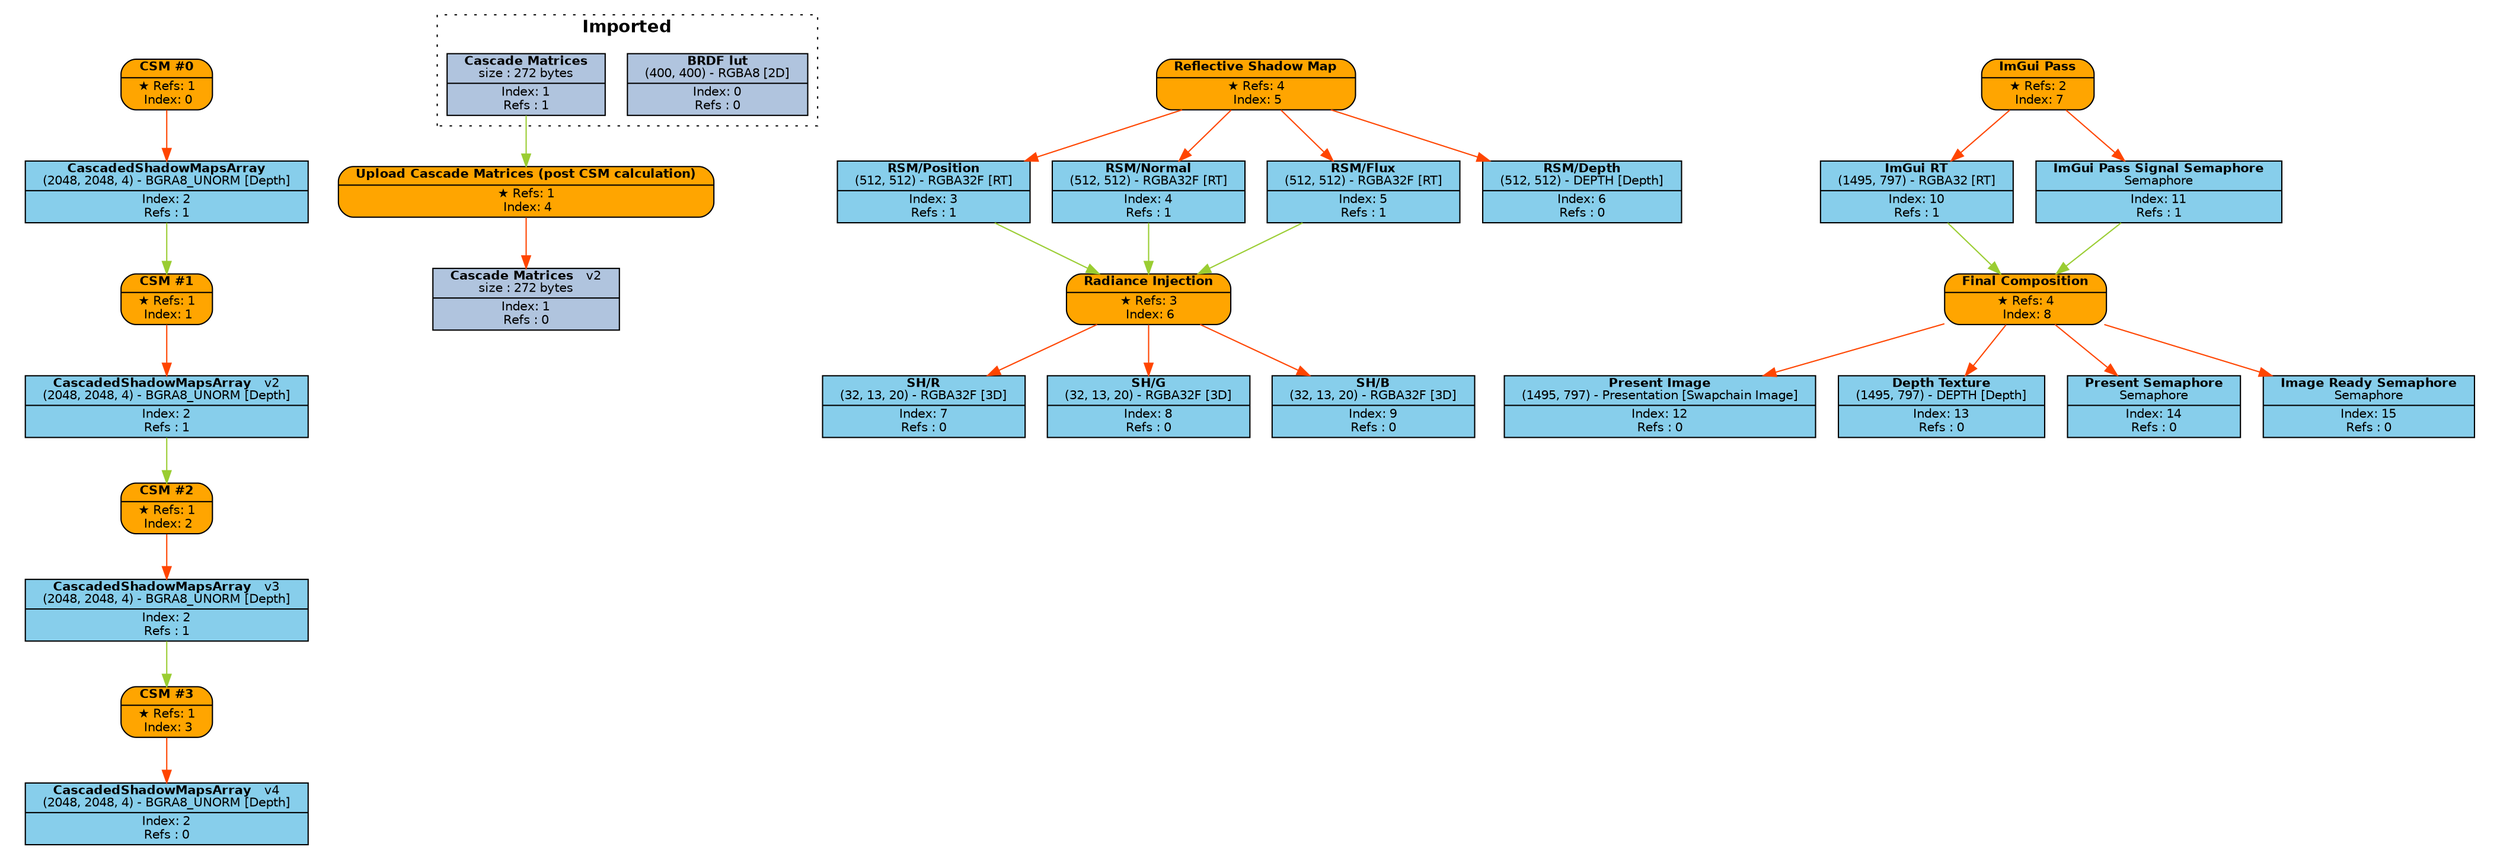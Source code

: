digraph FrameGraph {
graph [style=invis, rankdir="TB" ordering=out, splines=spline]
node [shape=record, fontname="helvetica", fontsize=10, margin="0.2,0.03"]

P0 [label=<{ {<B>CSM #0</B>} | {&#x2605; Refs: 1<BR/> Index: 0} }> style="rounded,filled", fillcolor=orange]
P1 [label=<{ {<B>CSM #1</B>} | {&#x2605; Refs: 1<BR/> Index: 1} }> style="rounded,filled", fillcolor=orange]
P2 [label=<{ {<B>CSM #2</B>} | {&#x2605; Refs: 1<BR/> Index: 2} }> style="rounded,filled", fillcolor=orange]
P3 [label=<{ {<B>CSM #3</B>} | {&#x2605; Refs: 1<BR/> Index: 3} }> style="rounded,filled", fillcolor=orange]
P4 [label=<{ {<B>Upload Cascade Matrices (post CSM calculation)</B>} | {&#x2605; Refs: 1<BR/> Index: 4} }> style="rounded,filled", fillcolor=orange]
P5 [label=<{ {<B>Reflective Shadow Map</B>} | {&#x2605; Refs: 4<BR/> Index: 5} }> style="rounded,filled", fillcolor=orange]
P6 [label=<{ {<B>Radiance Injection</B>} | {&#x2605; Refs: 3<BR/> Index: 6} }> style="rounded,filled", fillcolor=orange]
P7 [label=<{ {<B>ImGui Pass</B>} | {&#x2605; Refs: 2<BR/> Index: 7} }> style="rounded,filled", fillcolor=orange]
P8 [label=<{ {<B>Final Composition</B>} | {&#x2605; Refs: 4<BR/> Index: 8} }> style="rounded,filled", fillcolor=orange]

R0_1 [label=<{ {<B>BRDF lut</B><BR/>(400, 400) - RGBA8 [2D]} | {Index: 0<BR/>Refs : 0} }> style=filled, fillcolor=lightsteelblue]
R1_1 [label=<{ {<B>Cascade Matrices</B><BR/>size : 272 bytes} | {Index: 1<BR/>Refs : 1} }> style=filled, fillcolor=lightsteelblue]
R2_1 [label=<{ {<B>CascadedShadowMapsArray</B><BR/>(2048, 2048, 4) - BGRA8_UNORM [Depth]} | {Index: 2<BR/>Refs : 1} }> style=filled, fillcolor=skyblue]
R2_2 [label=<{ {<B>CascadedShadowMapsArray</B>   <FONT>v2</FONT><BR/>(2048, 2048, 4) - BGRA8_UNORM [Depth]} | {Index: 2<BR/>Refs : 1} }> style=filled, fillcolor=skyblue]
R2_3 [label=<{ {<B>CascadedShadowMapsArray</B>   <FONT>v3</FONT><BR/>(2048, 2048, 4) - BGRA8_UNORM [Depth]} | {Index: 2<BR/>Refs : 1} }> style=filled, fillcolor=skyblue]
R2_4 [label=<{ {<B>CascadedShadowMapsArray</B>   <FONT>v4</FONT><BR/>(2048, 2048, 4) - BGRA8_UNORM [Depth]} | {Index: 2<BR/>Refs : 0} }> style=filled, fillcolor=skyblue]
R1_2 [label=<{ {<B>Cascade Matrices</B>   <FONT>v2</FONT><BR/>size : 272 bytes} | {Index: 1<BR/>Refs : 0} }> style=filled, fillcolor=lightsteelblue]
R3_1 [label=<{ {<B>RSM/Position</B><BR/>(512, 512) - RGBA32F [RT]} | {Index: 3<BR/>Refs : 1} }> style=filled, fillcolor=skyblue]
R4_1 [label=<{ {<B>RSM/Normal</B><BR/>(512, 512) - RGBA32F [RT]} | {Index: 4<BR/>Refs : 1} }> style=filled, fillcolor=skyblue]
R5_1 [label=<{ {<B>RSM/Flux</B><BR/>(512, 512) - RGBA32F [RT]} | {Index: 5<BR/>Refs : 1} }> style=filled, fillcolor=skyblue]
R6_1 [label=<{ {<B>RSM/Depth</B><BR/>(512, 512) - DEPTH [Depth]} | {Index: 6<BR/>Refs : 0} }> style=filled, fillcolor=skyblue]
R7_1 [label=<{ {<B>SH/R</B><BR/>(32, 13, 20) - RGBA32F [3D]} | {Index: 7<BR/>Refs : 0} }> style=filled, fillcolor=skyblue]
R8_1 [label=<{ {<B>SH/G</B><BR/>(32, 13, 20) - RGBA32F [3D]} | {Index: 8<BR/>Refs : 0} }> style=filled, fillcolor=skyblue]
R9_1 [label=<{ {<B>SH/B</B><BR/>(32, 13, 20) - RGBA32F [3D]} | {Index: 9<BR/>Refs : 0} }> style=filled, fillcolor=skyblue]
R10_1 [label=<{ {<B>ImGui RT</B><BR/>(1495, 797) - RGBA32 [RT]} | {Index: 10<BR/>Refs : 1} }> style=filled, fillcolor=skyblue]
R11_1 [label=<{ {<B>ImGui Pass Signal Semaphore</B><BR/>Semaphore} | {Index: 11<BR/>Refs : 1} }> style=filled, fillcolor=skyblue]
R12_1 [label=<{ {<B>Present Image</B><BR/>(1495, 797) - Presentation [Swapchain Image]} | {Index: 12<BR/>Refs : 0} }> style=filled, fillcolor=skyblue]
R13_1 [label=<{ {<B>Depth Texture</B><BR/>(1495, 797) - DEPTH [Depth]} | {Index: 13<BR/>Refs : 0} }> style=filled, fillcolor=skyblue]
R14_1 [label=<{ {<B>Present Semaphore</B><BR/>Semaphore} | {Index: 14<BR/>Refs : 0} }> style=filled, fillcolor=skyblue]
R15_1 [label=<{ {<B>Image Ready Semaphore</B><BR/>Semaphore} | {Index: 15<BR/>Refs : 0} }> style=filled, fillcolor=skyblue]

P0 -> { R2_1 } [color=orangered]
P1 -> { R2_2 } [color=orangered]
P2 -> { R2_3 } [color=orangered]
P3 -> { R2_4 } [color=orangered]
P4 -> { R1_2 } [color=orangered]
P5 -> { R3_1 R4_1 R5_1 R6_1 } [color=orangered]
P6 -> { R7_1 R8_1 R9_1 } [color=orangered]
P7 -> { R10_1 R11_1 } [color=orangered]
P8 -> { R12_1 R13_1 R14_1 R15_1 } [color=orangered]

R0_1 -> { } [color=olivedrab3]
R1_1 -> { P4 } [color=olivedrab3]
R2_1 -> { P1 } [color=olivedrab3]
R2_2 -> { P2 } [color=olivedrab3]
R2_3 -> { P3 } [color=olivedrab3]
R2_4 -> { } [color=olivedrab3]
R1_2 -> { } [color=olivedrab3]
R3_1 -> { P6 } [color=olivedrab3]
R4_1 -> { P6 } [color=olivedrab3]
R5_1 -> { P6 } [color=olivedrab3]
R6_1 -> { } [color=olivedrab3]
R7_1 -> { } [color=olivedrab3]
R8_1 -> { } [color=olivedrab3]
R9_1 -> { } [color=olivedrab3]
R10_1 -> { P8 } [color=olivedrab3]
R11_1 -> { P8 } [color=olivedrab3]
R12_1 -> { } [color=olivedrab3]
R13_1 -> { } [color=olivedrab3]
R14_1 -> { } [color=olivedrab3]
R15_1 -> { } [color=olivedrab3]

subgraph cluster_0 {
P0 R2_1 
}
subgraph cluster_1 {
P1 
}
subgraph cluster_2 {
P2 
}
subgraph cluster_3 {
P3 
}
subgraph cluster_4 {
P4 
}
subgraph cluster_5 {
P5 R3_1 R4_1 R5_1 R6_1 
}
subgraph cluster_6 {
P6 R7_1 R8_1 R9_1 
}
subgraph cluster_7 {
P7 R10_1 R11_1 
}
subgraph cluster_8 {
P8 R12_1 R13_1 R14_1 R15_1 
}

subgraph cluster_imported_resources {
graph [style=dotted, fontname="helvetica", label=< <B>Imported</B> >]
R0_1 R1_1 
}

}